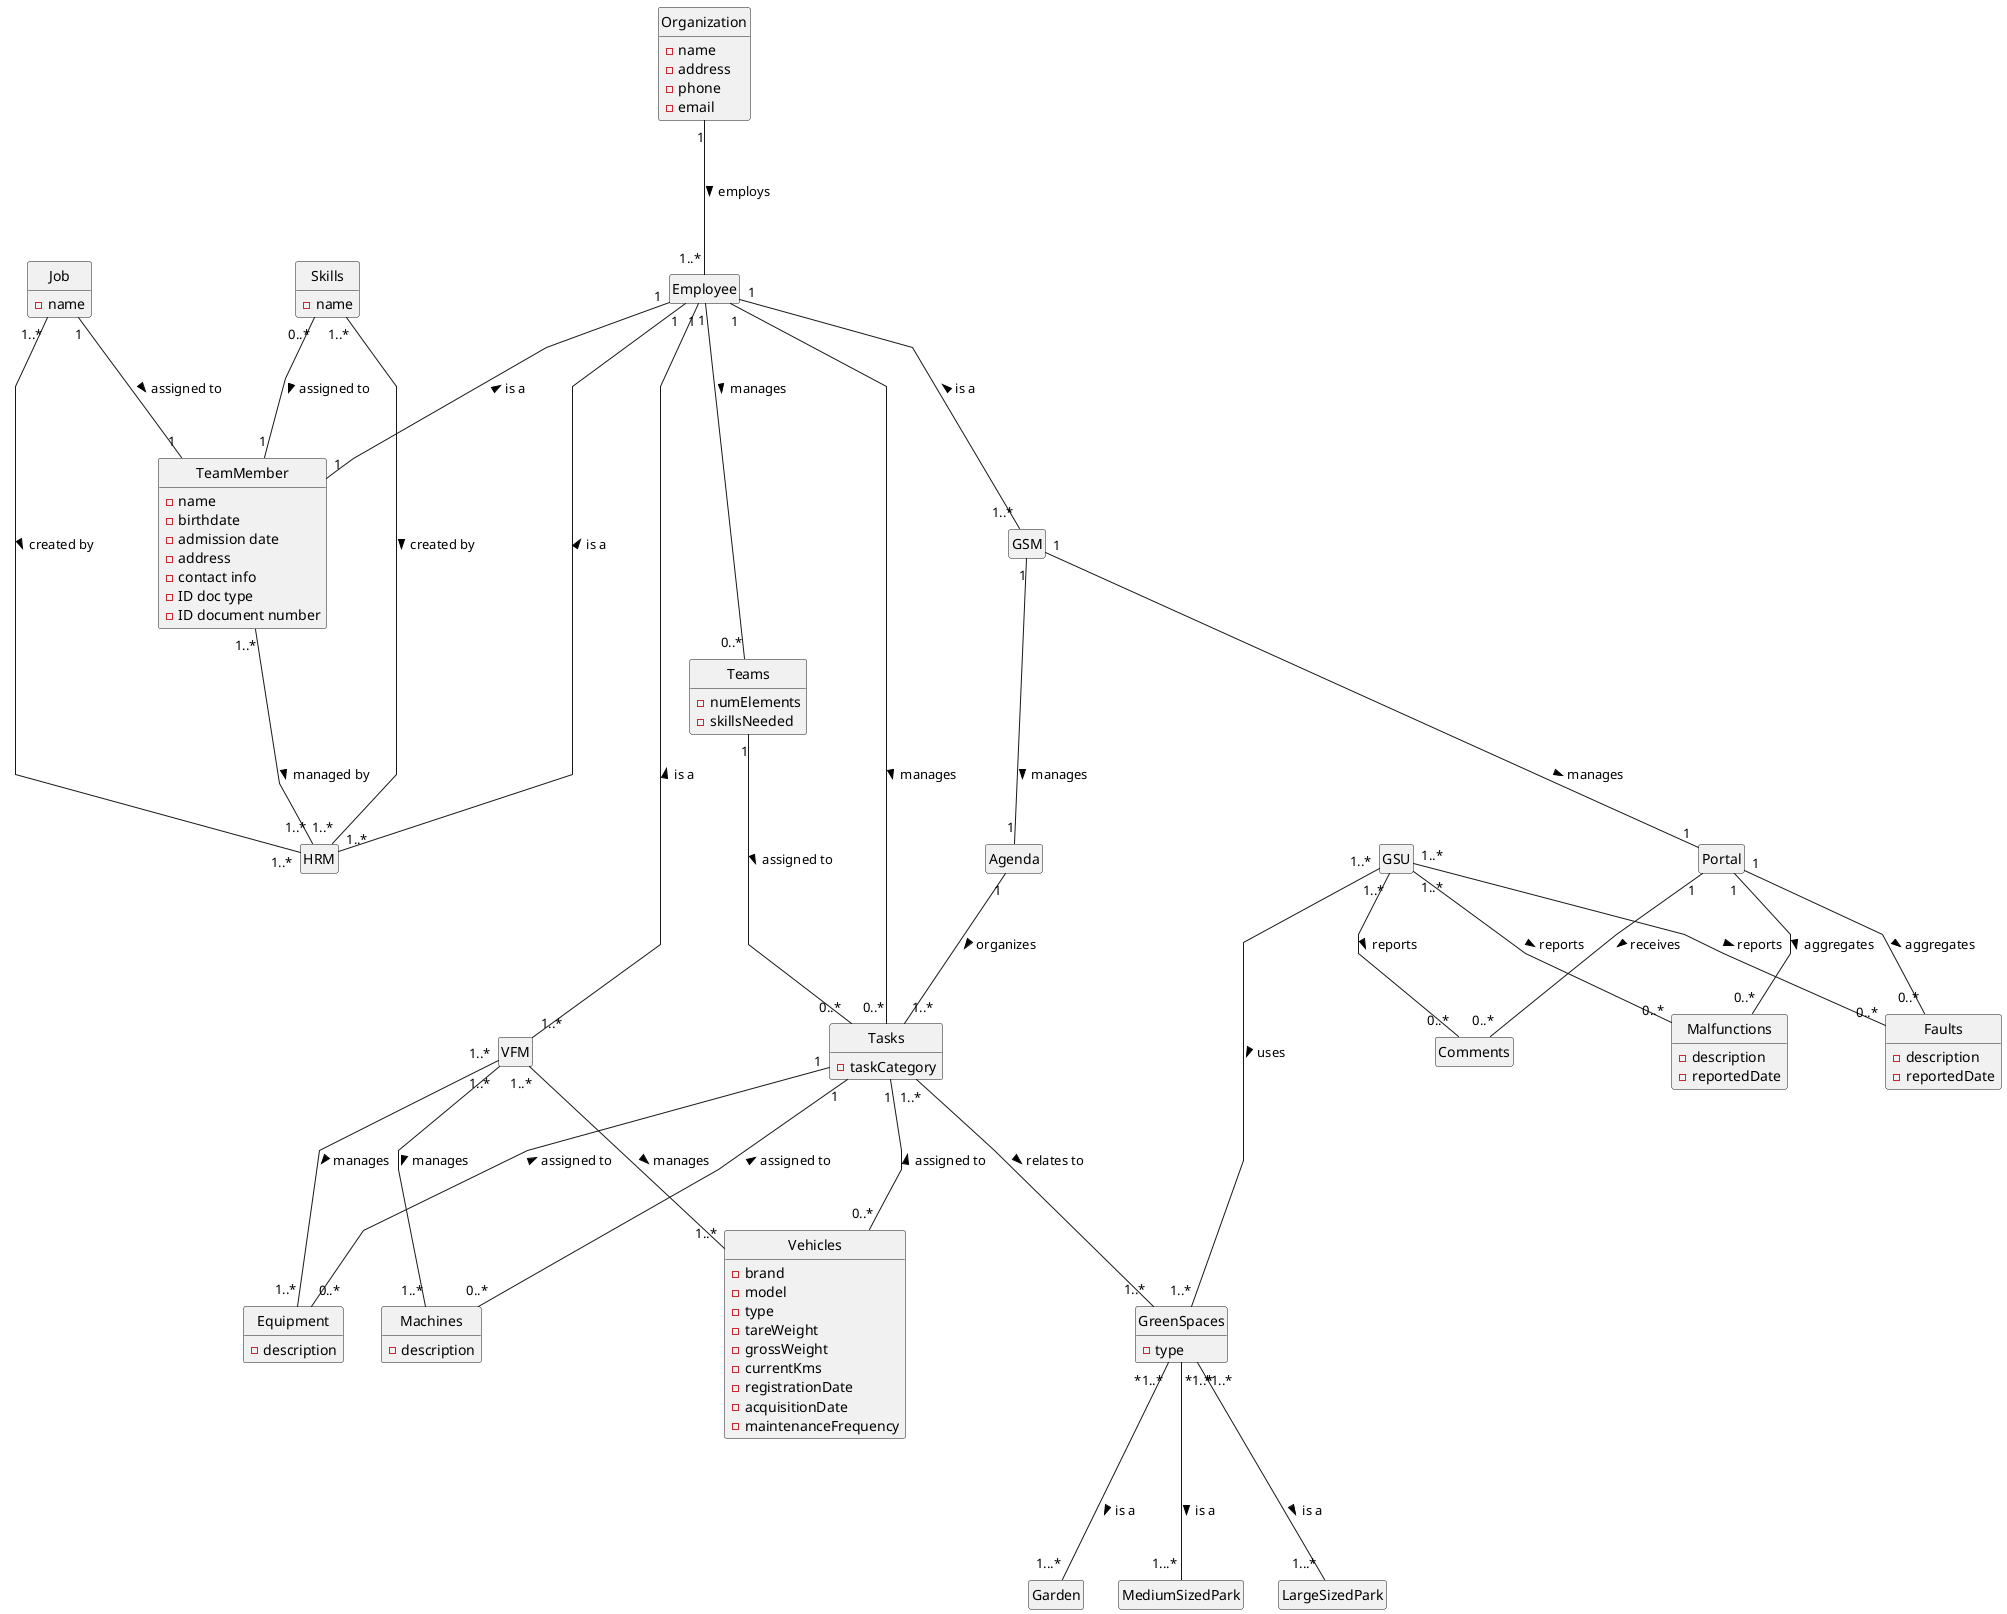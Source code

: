 @startuml

hide methods
hide circle
hide empty attributes
skinparam linetype polyline





class Organization {
    -name
    -address
    -phone
    -email
}

class Employee {
}

class TeamMember {
   - name
   - birthdate
   - admission date
   - address
   - contact info
   - ID doc type
   - ID document number
}

class HRM {
}

class GSM {
}

class VFM {
}

class Job {
  - name
}

class Skills {
  - name 
}

class Teams {
  - numElements 
  - skillsNeeded
}

class Tasks {
  - taskCategory 
}

class Agenda {
  
}

class Malfunctions {
  - description 
  - reportedDate 
}

class GreenSpaces {
  -type
}

class Garden {
}

class MediumSizedPark {
}

class LargeSizedPark {

}



class Equipment {
  - description 
}

class Vehicles {
  - brand 
  - model 
  - type 
  - tareWeight 
  - grossWeight 
  - currentKms 
  - registrationDate
  - acquisitionDate 
  - maintenanceFrequency 
}

class Machines {
  - description 
}

class GSU {
}

class Portal {
}

class Faults {
  - description 
  - reportedDate
}

class Comments {
}


Organization "1"---"1..*" Employee : employs >

Employee "1"---"1" TeamMember : is a <
Employee "1"---"0..*" Tasks: manages > 
Employee "1"---"1..*" HRM : is a <
Employee "1"---"1..*" GSM : is a <
Employee "1"---"1..*" VFM : is a <
Employee "1"---"0..*" Teams : manages >

TeamMember "1..*"---"1..*" HRM : managed by >

Skills "1..*"---"1..*" HRM : created by >
Job "1..*"---"1..*" HRM : created by >
Job "1"---"1" TeamMember: assigned to >
Skills "0..*"---"1" TeamMember : assigned to > 


Teams "1"---"0..*" Tasks : assigned to >
Tasks "1..*"---"1..*" GreenSpaces : relates to >
Agenda "1"---"1..*" Tasks : organizes >

GSM "1"---"1" Portal : manages >
GSM "1"---"1" Agenda : manages >

VFM "1..*"---"1..*" Vehicles : manages >
VFM "1..*"---"1..*" Machines : manages >
VFM "1..*"---"1..*" Equipment : manages >

Tasks "1"---"0..*" Vehicles : assigned to <
Tasks "1"---"0..*" Machines : assigned to <
Tasks "1"---"0..*" Equipment : assigned to <

Portal "1"---"0..*" Malfunctions : aggregates >
Portal "1"---"0..*" Faults : aggregates >
Portal "1"---"0..*" Comments : receives  >

GSU "1..*"---"1..*" GreenSpaces : uses >
GSU "1..*"---"0..*" Malfunctions : reports >
GSU "1..*"---"0..*" Faults : reports >
GSU "1..*"---"0..*" Comments : reports >

GreenSpaces "*1..*"---"1...*" Garden : is a >
GreenSpaces "*1..*"---"1...*" MediumSizedPark : is a >
GreenSpaces "*1..*"---"1...*" LargeSizedPark : is a >

@enduml
